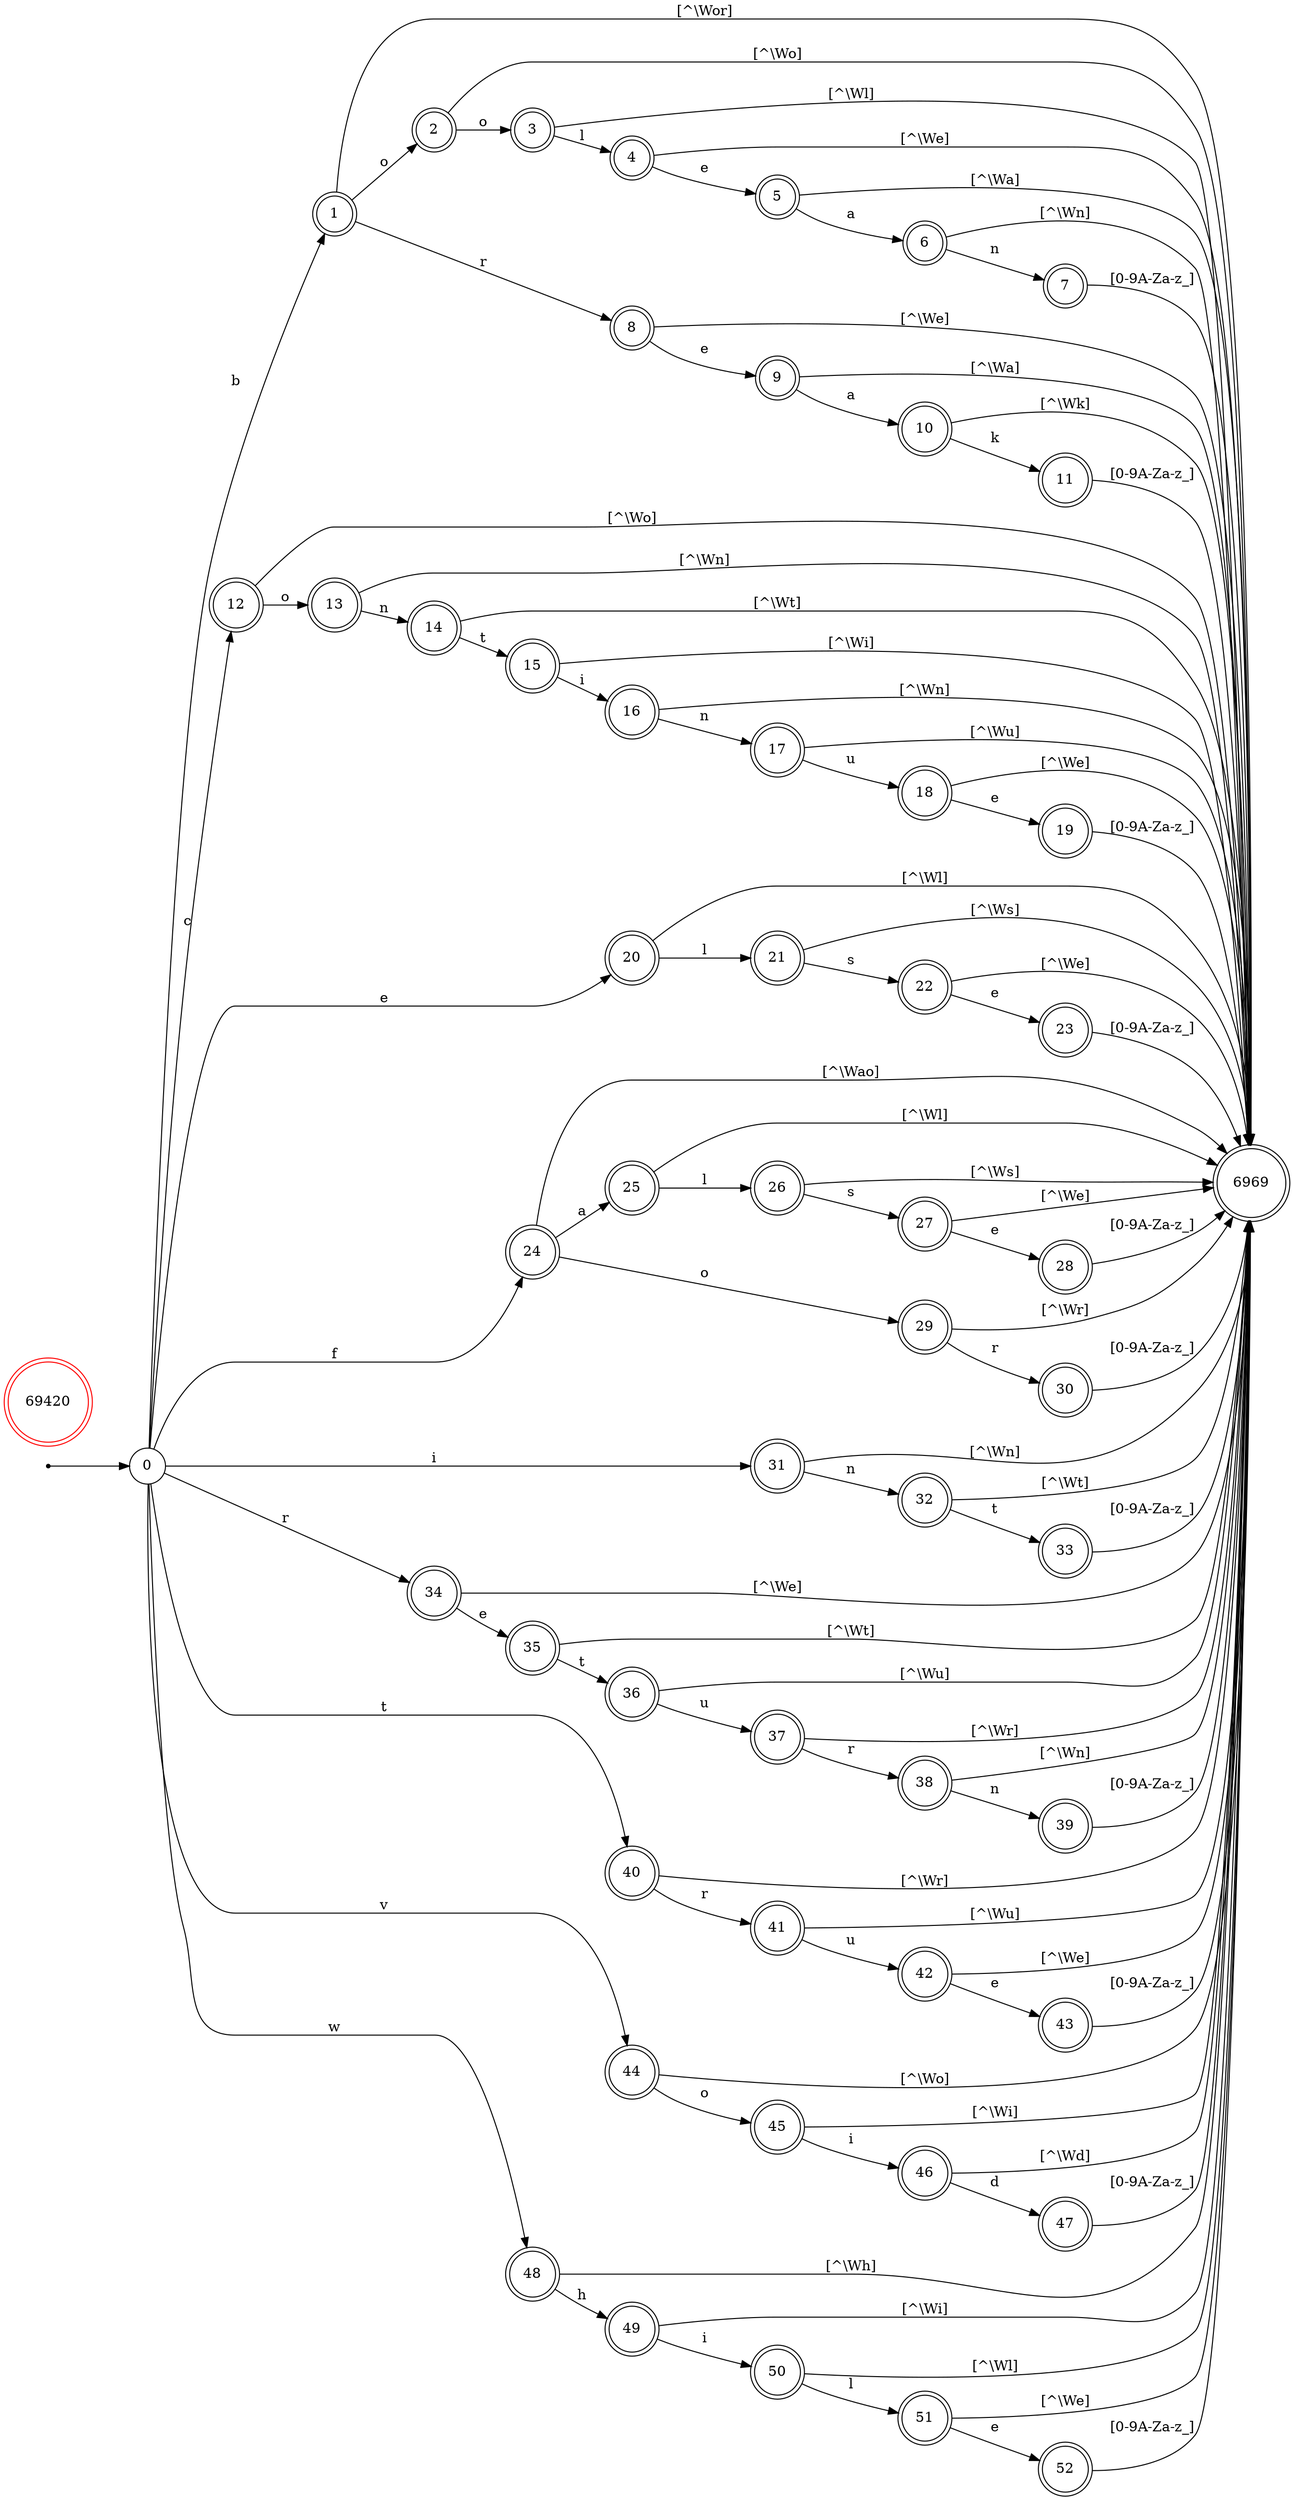 digraph vc_dfa {
  /**
   * Graph layout: Left to right.
   */
  rankdir = LR;
  
  /**
   * States.
   */
  // Start state.
  node [shape = point];
  start;
  node [shape = circle];
  start_state [label = "0"];

  start -> start_state;
  node [shape = doublecircle; color = red];
  state_error [label = "69420"];

  node [shape = doublecircle; color = black];
  state_identifier [label = "6969"]; // Identifier.
  
  // Note: Stop states are either:
  // 1. A keyword.
  // 2. A valid identifier.
  // 3. A valid number (integer/float).
  // 4. A valid operator.
  // 5. A valid separator.
  // 6. A valid string.
  // 7. A valid comment.

  // Keywords/Identifiers.
  state_b [label = "1"];
  start_state -> state_b [label = "b"];
  state_bo [label = "2"];
  state_b -> state_bo [label = "o"];
  state_boo [label = "3"];
  state_bo -> state_boo [label = "o"];
  state_bool [label = "4"];
  state_boo -> state_bool [label = "l"];
  state_boole [label = "5"];
  state_bool -> state_boole [label = "e"];
  state_boolea [label = "6"];
  state_boole -> state_boolea [label = "a"];
  state_boolean [label = "7"]; // Keyword: boolean.
  state_boolea -> state_boolean [label = "n"];

  state_br [label = "8"];
  state_b -> state_br [label = "r"];
  state_bre [label = "9"];
  state_br -> state_bre [label = "e"];
  state_brea [label = "10"];
  state_bre -> state_brea [label = "a"];
  state_break [label = "11"]; // Keyword: break.
  state_brea -> state_break [label = "k"];

  state_c [label = "12"];
  start_state -> state_c [label = "c"];
  state_co [label = "13"];
  state_c -> state_co [label = "o"];
  state_con [label = "14"];
  state_co -> state_con [label = "n"];
  state_cont [label = "15"];
  state_con -> state_cont [label = "t"];
  state_conti [label = "16"];
  state_cont -> state_conti [label = "i"];
  state_contin [label = "17"];
  state_conti -> state_contin [label = "n"];
  state_continu [label = "18"];
  state_contin -> state_continu [label = "u"];
  state_continue [label = "19"]; // Keyword: continue.
  state_continu -> state_continue [label = "e"];

  state_e [label = "20"];
  start_state -> state_e [label = "e"];
  state_el [label = "21"];
  state_e -> state_el [label = "l"];
  state_els [label = "22"];
  state_el -> state_els [label = "s"];
  state_else [label = "23"]; // Keyword: else.
  state_els -> state_else [label = "e"];

  state_f [label = "24"];
  start_state -> state_f [label = "f"];
  state_fa [label = "25"];
  state_f -> state_fa [label = "a"];
  state_fal [label = "26"];
  state_fa -> state_fal [label = "l"];
  state_fals [label = "27"];
  state_fal -> state_fals [label = "s"];
  state_false [label = "28"]; // Keyword: false.
  state_fals -> state_false [label = "e"];

  state_fo [label = "29"];
  state_f -> state_fo [label = "o"];
  state_for [label = "30"]; // Keyword: for.
  state_fo -> state_for [label = "r"];

  state_i [label = "31"];
  start_state -> state_i [label = "i"];
  state_in [label = "32"];
  state_i -> state_in [label = "n"];
  state_int [label = "33"]; // Keyword: int.
  state_in -> state_int [label = "t"];

  state_r [label = "34"];
  start_state -> state_r [label = "r"];
  state_re [label = "35"];
  state_r -> state_re [label = "e"];
  state_ret [label = "36"];
  state_re -> state_ret [label = "t"];
  state_retu [label = "37"];
  state_ret -> state_retu [label = "u"];
  state_retur [label = "38"];
  state_retu -> state_retur [label = "r"];
  state_return [label = "39"]; // Keyword: return.
  state_retur -> state_return [label = "n"];

  state_t [label = "40"];
  start_state -> state_t [label = "t"];
  state_tr [label = "41"];
  state_t -> state_tr [label = "r"];
  state_tru [label = "42"];
  state_tr -> state_tru [label = "u"];
  state_true [label = "43"]; // Keyword: true.
  state_tru -> state_true [label = "e"];

  state_v [label = "44"];
  start_state -> state_v [label = "v"];
  state_vo [label = "45"];
  state_v -> state_vo [label = "o"];
  state_voi [label = "46"];
  state_vo -> state_voi [label = "i"];
  state_void [label = "47"]; // Keyword: void.
  state_voi -> state_void [label = "d"];

  state_w [label = "48"];
  start_state -> state_w [label = "w"];
  state_wh [label = "49"];
  state_w -> state_wh [label = "h"];
  state_whi [label = "50"];
  state_wh -> state_whi [label = "i"];
  state_whil [label = "51"];
  state_whi -> state_whil [label = "l"];
  state_while [label = "52"]; // Keyword: while.
  state_whil -> state_while [label = "e"];

  // [^Wx] is the regex for any letter/digit/underscore that is not x.
  state_b -> state_identifier [label = "[^\\Wor]"];
  state_bo -> state_identifier [label = "[^\\Wo]"];
  state_boo -> state_identifier [label = "[^\\Wl]"];
  state_bool -> state_identifier [label = "[^\\We]"];
  state_boole -> state_identifier [label = "[^\\Wa]"];
  state_boolea -> state_identifier [label = "[^\\Wn]"];
  state_boolean -> state_identifier [label = "[0-9A-Za-z_]"];

  state_br -> state_identifier [label = "[^\\We]"];
  state_bre -> state_identifier [label = "[^\\Wa]"]; 
  state_brea -> state_identifier [label = "[^\\Wk]"];
  state_break -> state_identifier [label = "[0-9A-Za-z_]"];

  state_c -> state_identifier [label = "[^\\Wo]"];
  state_co -> state_identifier [label = "[^\\Wn]"];
  state_con -> state_identifier [label = "[^\\Wt]"];
  state_cont -> state_identifier [label = "[^\\Wi]"];
  state_conti -> state_identifier [label = "[^\\Wn]"];
  state_contin -> state_identifier [label = "[^\\Wu]"];
  state_continu -> state_identifier [label = "[^\\We]"];
  state_continue -> state_identifier [label = "[0-9A-Za-z_]"];

  state_e -> state_identifier [label = "[^\\Wl]"];
  state_el -> state_identifier [label = "[^\\Ws]"];
  state_els -> state_identifier [label = "[^\\We]"];
  state_else -> state_identifier [label = "[0-9A-Za-z_]"];

  state_f -> state_identifier [label = "[^\\Wao]"];
  state_fa -> state_identifier [label = "[^\\Wl]"];
  state_fal -> state_identifier [label = "[^\\Ws]"];
  state_fals -> state_identifier [label = "[^\\We]"];
  state_false -> state_identifier [label = "[0-9A-Za-z_]"];

  state_fo -> state_identifier [label = "[^\\Wr]"];
  state_for -> state_identifier [label = "[0-9A-Za-z_]"];

  state_i -> state_identifier [label = "[^\\Wn]"];
  state_in -> state_identifier [label = "[^\\Wt]"];
  state_int -> state_identifier [label = "[0-9A-Za-z_]"];

  state_r -> state_identifier [label = "[^\\We]"];
  state_re -> state_identifier [label = "[^\\Wt]"];
  state_ret -> state_identifier [label = "[^\\Wu]"];
  state_retu -> state_identifier [label = "[^\\Wr]"];
  state_retur -> state_identifier [label = "[^\\Wn]"];
  state_return -> state_identifier [label = "[0-9A-Za-z_]"];

  state_t -> state_identifier [label = "[^\\Wr]"];
  state_tr -> state_identifier [label = "[^\\Wu]"];
  state_tru -> state_identifier [label = "[^\\We]"];
  state_true -> state_identifier [label = "[0-9A-Za-z_]"];

  state_v -> state_identifier [label = "[^\\Wo]"];
  state_vo -> state_identifier [label = "[^\\Wi]"];
  state_voi -> state_identifier [label = "[^\\Wd]"];
  state_void -> state_identifier [label = "[0-9A-Za-z_]"];

  state_w -> state_identifier [label = "[^\\Wh]"];
  state_wh -> state_identifier [label = "[^\\Wi]"];
  state_whi -> state_identifier [label = "[^\\Wl]"];
  state_whil -> state_identifier [label = "[^\\We]"];
  state_while -> state_identifier [label = "[0-9A-Za-z_]"];
}